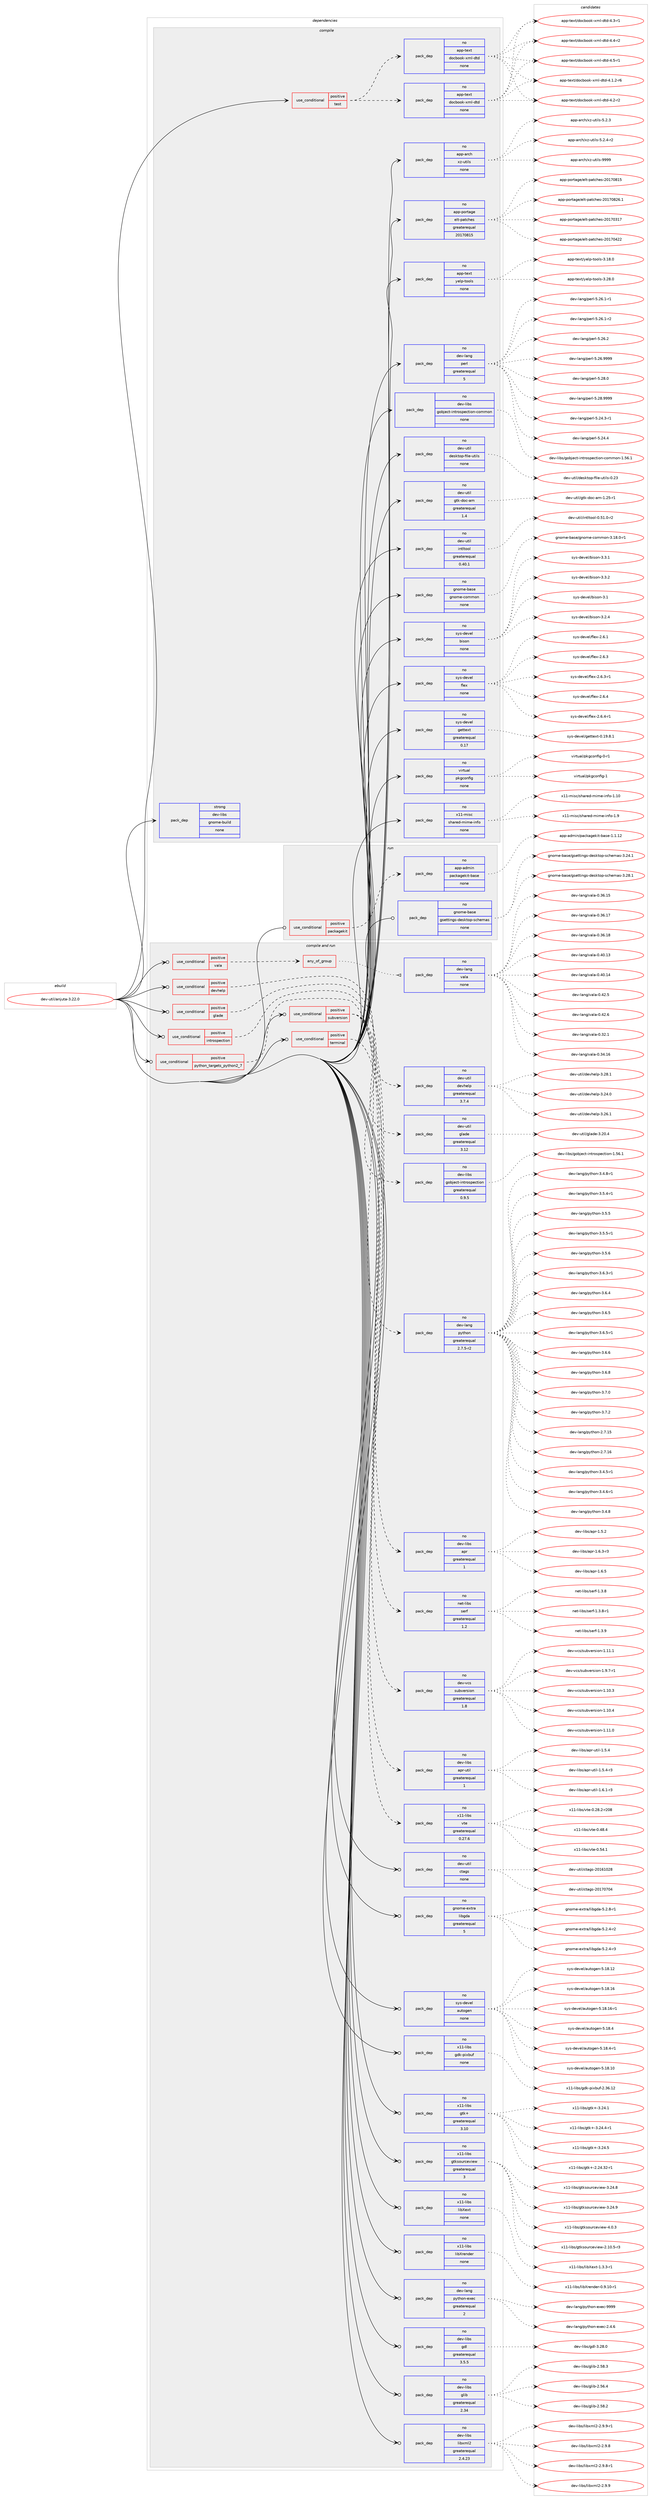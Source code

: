 digraph prolog {

# *************
# Graph options
# *************

newrank=true;
concentrate=true;
compound=true;
graph [rankdir=LR,fontname=Helvetica,fontsize=10,ranksep=1.5];#, ranksep=2.5, nodesep=0.2];
edge  [arrowhead=vee];
node  [fontname=Helvetica,fontsize=10];

# **********
# The ebuild
# **********

subgraph cluster_leftcol {
color=gray;
rank=same;
label=<<i>ebuild</i>>;
id [label="dev-util/anjuta-3.22.0", color=red, width=4, href="../dev-util/anjuta-3.22.0.svg"];
}

# ****************
# The dependencies
# ****************

subgraph cluster_midcol {
color=gray;
label=<<i>dependencies</i>>;
subgraph cluster_compile {
fillcolor="#eeeeee";
style=filled;
label=<<i>compile</i>>;
subgraph cond423073 {
dependency1540643 [label=<<TABLE BORDER="0" CELLBORDER="1" CELLSPACING="0" CELLPADDING="4"><TR><TD ROWSPAN="3" CELLPADDING="10">use_conditional</TD></TR><TR><TD>positive</TD></TR><TR><TD>test</TD></TR></TABLE>>, shape=none, color=red];
subgraph pack1093983 {
dependency1540644 [label=<<TABLE BORDER="0" CELLBORDER="1" CELLSPACING="0" CELLPADDING="4" WIDTH="220"><TR><TD ROWSPAN="6" CELLPADDING="30">pack_dep</TD></TR><TR><TD WIDTH="110">no</TD></TR><TR><TD>app-text</TD></TR><TR><TD>docbook-xml-dtd</TD></TR><TR><TD>none</TD></TR><TR><TD></TD></TR></TABLE>>, shape=none, color=blue];
}
dependency1540643:e -> dependency1540644:w [weight=20,style="dashed",arrowhead="vee"];
subgraph pack1093984 {
dependency1540645 [label=<<TABLE BORDER="0" CELLBORDER="1" CELLSPACING="0" CELLPADDING="4" WIDTH="220"><TR><TD ROWSPAN="6" CELLPADDING="30">pack_dep</TD></TR><TR><TD WIDTH="110">no</TD></TR><TR><TD>app-text</TD></TR><TR><TD>docbook-xml-dtd</TD></TR><TR><TD>none</TD></TR><TR><TD></TD></TR></TABLE>>, shape=none, color=blue];
}
dependency1540643:e -> dependency1540645:w [weight=20,style="dashed",arrowhead="vee"];
}
id:e -> dependency1540643:w [weight=20,style="solid",arrowhead="vee"];
subgraph pack1093985 {
dependency1540646 [label=<<TABLE BORDER="0" CELLBORDER="1" CELLSPACING="0" CELLPADDING="4" WIDTH="220"><TR><TD ROWSPAN="6" CELLPADDING="30">pack_dep</TD></TR><TR><TD WIDTH="110">no</TD></TR><TR><TD>app-arch</TD></TR><TR><TD>xz-utils</TD></TR><TR><TD>none</TD></TR><TR><TD></TD></TR></TABLE>>, shape=none, color=blue];
}
id:e -> dependency1540646:w [weight=20,style="solid",arrowhead="vee"];
subgraph pack1093986 {
dependency1540647 [label=<<TABLE BORDER="0" CELLBORDER="1" CELLSPACING="0" CELLPADDING="4" WIDTH="220"><TR><TD ROWSPAN="6" CELLPADDING="30">pack_dep</TD></TR><TR><TD WIDTH="110">no</TD></TR><TR><TD>app-portage</TD></TR><TR><TD>elt-patches</TD></TR><TR><TD>greaterequal</TD></TR><TR><TD>20170815</TD></TR></TABLE>>, shape=none, color=blue];
}
id:e -> dependency1540647:w [weight=20,style="solid",arrowhead="vee"];
subgraph pack1093987 {
dependency1540648 [label=<<TABLE BORDER="0" CELLBORDER="1" CELLSPACING="0" CELLPADDING="4" WIDTH="220"><TR><TD ROWSPAN="6" CELLPADDING="30">pack_dep</TD></TR><TR><TD WIDTH="110">no</TD></TR><TR><TD>app-text</TD></TR><TR><TD>yelp-tools</TD></TR><TR><TD>none</TD></TR><TR><TD></TD></TR></TABLE>>, shape=none, color=blue];
}
id:e -> dependency1540648:w [weight=20,style="solid",arrowhead="vee"];
subgraph pack1093988 {
dependency1540649 [label=<<TABLE BORDER="0" CELLBORDER="1" CELLSPACING="0" CELLPADDING="4" WIDTH="220"><TR><TD ROWSPAN="6" CELLPADDING="30">pack_dep</TD></TR><TR><TD WIDTH="110">no</TD></TR><TR><TD>dev-lang</TD></TR><TR><TD>perl</TD></TR><TR><TD>greaterequal</TD></TR><TR><TD>5</TD></TR></TABLE>>, shape=none, color=blue];
}
id:e -> dependency1540649:w [weight=20,style="solid",arrowhead="vee"];
subgraph pack1093989 {
dependency1540650 [label=<<TABLE BORDER="0" CELLBORDER="1" CELLSPACING="0" CELLPADDING="4" WIDTH="220"><TR><TD ROWSPAN="6" CELLPADDING="30">pack_dep</TD></TR><TR><TD WIDTH="110">no</TD></TR><TR><TD>dev-libs</TD></TR><TR><TD>gobject-introspection-common</TD></TR><TR><TD>none</TD></TR><TR><TD></TD></TR></TABLE>>, shape=none, color=blue];
}
id:e -> dependency1540650:w [weight=20,style="solid",arrowhead="vee"];
subgraph pack1093990 {
dependency1540651 [label=<<TABLE BORDER="0" CELLBORDER="1" CELLSPACING="0" CELLPADDING="4" WIDTH="220"><TR><TD ROWSPAN="6" CELLPADDING="30">pack_dep</TD></TR><TR><TD WIDTH="110">no</TD></TR><TR><TD>dev-util</TD></TR><TR><TD>desktop-file-utils</TD></TR><TR><TD>none</TD></TR><TR><TD></TD></TR></TABLE>>, shape=none, color=blue];
}
id:e -> dependency1540651:w [weight=20,style="solid",arrowhead="vee"];
subgraph pack1093991 {
dependency1540652 [label=<<TABLE BORDER="0" CELLBORDER="1" CELLSPACING="0" CELLPADDING="4" WIDTH="220"><TR><TD ROWSPAN="6" CELLPADDING="30">pack_dep</TD></TR><TR><TD WIDTH="110">no</TD></TR><TR><TD>dev-util</TD></TR><TR><TD>gtk-doc-am</TD></TR><TR><TD>greaterequal</TD></TR><TR><TD>1.4</TD></TR></TABLE>>, shape=none, color=blue];
}
id:e -> dependency1540652:w [weight=20,style="solid",arrowhead="vee"];
subgraph pack1093992 {
dependency1540653 [label=<<TABLE BORDER="0" CELLBORDER="1" CELLSPACING="0" CELLPADDING="4" WIDTH="220"><TR><TD ROWSPAN="6" CELLPADDING="30">pack_dep</TD></TR><TR><TD WIDTH="110">no</TD></TR><TR><TD>dev-util</TD></TR><TR><TD>intltool</TD></TR><TR><TD>greaterequal</TD></TR><TR><TD>0.40.1</TD></TR></TABLE>>, shape=none, color=blue];
}
id:e -> dependency1540653:w [weight=20,style="solid",arrowhead="vee"];
subgraph pack1093993 {
dependency1540654 [label=<<TABLE BORDER="0" CELLBORDER="1" CELLSPACING="0" CELLPADDING="4" WIDTH="220"><TR><TD ROWSPAN="6" CELLPADDING="30">pack_dep</TD></TR><TR><TD WIDTH="110">no</TD></TR><TR><TD>gnome-base</TD></TR><TR><TD>gnome-common</TD></TR><TR><TD>none</TD></TR><TR><TD></TD></TR></TABLE>>, shape=none, color=blue];
}
id:e -> dependency1540654:w [weight=20,style="solid",arrowhead="vee"];
subgraph pack1093994 {
dependency1540655 [label=<<TABLE BORDER="0" CELLBORDER="1" CELLSPACING="0" CELLPADDING="4" WIDTH="220"><TR><TD ROWSPAN="6" CELLPADDING="30">pack_dep</TD></TR><TR><TD WIDTH="110">no</TD></TR><TR><TD>sys-devel</TD></TR><TR><TD>bison</TD></TR><TR><TD>none</TD></TR><TR><TD></TD></TR></TABLE>>, shape=none, color=blue];
}
id:e -> dependency1540655:w [weight=20,style="solid",arrowhead="vee"];
subgraph pack1093995 {
dependency1540656 [label=<<TABLE BORDER="0" CELLBORDER="1" CELLSPACING="0" CELLPADDING="4" WIDTH="220"><TR><TD ROWSPAN="6" CELLPADDING="30">pack_dep</TD></TR><TR><TD WIDTH="110">no</TD></TR><TR><TD>sys-devel</TD></TR><TR><TD>flex</TD></TR><TR><TD>none</TD></TR><TR><TD></TD></TR></TABLE>>, shape=none, color=blue];
}
id:e -> dependency1540656:w [weight=20,style="solid",arrowhead="vee"];
subgraph pack1093996 {
dependency1540657 [label=<<TABLE BORDER="0" CELLBORDER="1" CELLSPACING="0" CELLPADDING="4" WIDTH="220"><TR><TD ROWSPAN="6" CELLPADDING="30">pack_dep</TD></TR><TR><TD WIDTH="110">no</TD></TR><TR><TD>sys-devel</TD></TR><TR><TD>gettext</TD></TR><TR><TD>greaterequal</TD></TR><TR><TD>0.17</TD></TR></TABLE>>, shape=none, color=blue];
}
id:e -> dependency1540657:w [weight=20,style="solid",arrowhead="vee"];
subgraph pack1093997 {
dependency1540658 [label=<<TABLE BORDER="0" CELLBORDER="1" CELLSPACING="0" CELLPADDING="4" WIDTH="220"><TR><TD ROWSPAN="6" CELLPADDING="30">pack_dep</TD></TR><TR><TD WIDTH="110">no</TD></TR><TR><TD>virtual</TD></TR><TR><TD>pkgconfig</TD></TR><TR><TD>none</TD></TR><TR><TD></TD></TR></TABLE>>, shape=none, color=blue];
}
id:e -> dependency1540658:w [weight=20,style="solid",arrowhead="vee"];
subgraph pack1093998 {
dependency1540659 [label=<<TABLE BORDER="0" CELLBORDER="1" CELLSPACING="0" CELLPADDING="4" WIDTH="220"><TR><TD ROWSPAN="6" CELLPADDING="30">pack_dep</TD></TR><TR><TD WIDTH="110">no</TD></TR><TR><TD>x11-misc</TD></TR><TR><TD>shared-mime-info</TD></TR><TR><TD>none</TD></TR><TR><TD></TD></TR></TABLE>>, shape=none, color=blue];
}
id:e -> dependency1540659:w [weight=20,style="solid",arrowhead="vee"];
subgraph pack1093999 {
dependency1540660 [label=<<TABLE BORDER="0" CELLBORDER="1" CELLSPACING="0" CELLPADDING="4" WIDTH="220"><TR><TD ROWSPAN="6" CELLPADDING="30">pack_dep</TD></TR><TR><TD WIDTH="110">strong</TD></TR><TR><TD>dev-libs</TD></TR><TR><TD>gnome-build</TD></TR><TR><TD>none</TD></TR><TR><TD></TD></TR></TABLE>>, shape=none, color=blue];
}
id:e -> dependency1540660:w [weight=20,style="solid",arrowhead="vee"];
}
subgraph cluster_compileandrun {
fillcolor="#eeeeee";
style=filled;
label=<<i>compile and run</i>>;
subgraph cond423074 {
dependency1540661 [label=<<TABLE BORDER="0" CELLBORDER="1" CELLSPACING="0" CELLPADDING="4"><TR><TD ROWSPAN="3" CELLPADDING="10">use_conditional</TD></TR><TR><TD>positive</TD></TR><TR><TD>devhelp</TD></TR></TABLE>>, shape=none, color=red];
subgraph pack1094000 {
dependency1540662 [label=<<TABLE BORDER="0" CELLBORDER="1" CELLSPACING="0" CELLPADDING="4" WIDTH="220"><TR><TD ROWSPAN="6" CELLPADDING="30">pack_dep</TD></TR><TR><TD WIDTH="110">no</TD></TR><TR><TD>dev-util</TD></TR><TR><TD>devhelp</TD></TR><TR><TD>greaterequal</TD></TR><TR><TD>3.7.4</TD></TR></TABLE>>, shape=none, color=blue];
}
dependency1540661:e -> dependency1540662:w [weight=20,style="dashed",arrowhead="vee"];
}
id:e -> dependency1540661:w [weight=20,style="solid",arrowhead="odotvee"];
subgraph cond423075 {
dependency1540663 [label=<<TABLE BORDER="0" CELLBORDER="1" CELLSPACING="0" CELLPADDING="4"><TR><TD ROWSPAN="3" CELLPADDING="10">use_conditional</TD></TR><TR><TD>positive</TD></TR><TR><TD>glade</TD></TR></TABLE>>, shape=none, color=red];
subgraph pack1094001 {
dependency1540664 [label=<<TABLE BORDER="0" CELLBORDER="1" CELLSPACING="0" CELLPADDING="4" WIDTH="220"><TR><TD ROWSPAN="6" CELLPADDING="30">pack_dep</TD></TR><TR><TD WIDTH="110">no</TD></TR><TR><TD>dev-util</TD></TR><TR><TD>glade</TD></TR><TR><TD>greaterequal</TD></TR><TR><TD>3.12</TD></TR></TABLE>>, shape=none, color=blue];
}
dependency1540663:e -> dependency1540664:w [weight=20,style="dashed",arrowhead="vee"];
}
id:e -> dependency1540663:w [weight=20,style="solid",arrowhead="odotvee"];
subgraph cond423076 {
dependency1540665 [label=<<TABLE BORDER="0" CELLBORDER="1" CELLSPACING="0" CELLPADDING="4"><TR><TD ROWSPAN="3" CELLPADDING="10">use_conditional</TD></TR><TR><TD>positive</TD></TR><TR><TD>introspection</TD></TR></TABLE>>, shape=none, color=red];
subgraph pack1094002 {
dependency1540666 [label=<<TABLE BORDER="0" CELLBORDER="1" CELLSPACING="0" CELLPADDING="4" WIDTH="220"><TR><TD ROWSPAN="6" CELLPADDING="30">pack_dep</TD></TR><TR><TD WIDTH="110">no</TD></TR><TR><TD>dev-libs</TD></TR><TR><TD>gobject-introspection</TD></TR><TR><TD>greaterequal</TD></TR><TR><TD>0.9.5</TD></TR></TABLE>>, shape=none, color=blue];
}
dependency1540665:e -> dependency1540666:w [weight=20,style="dashed",arrowhead="vee"];
}
id:e -> dependency1540665:w [weight=20,style="solid",arrowhead="odotvee"];
subgraph cond423077 {
dependency1540667 [label=<<TABLE BORDER="0" CELLBORDER="1" CELLSPACING="0" CELLPADDING="4"><TR><TD ROWSPAN="3" CELLPADDING="10">use_conditional</TD></TR><TR><TD>positive</TD></TR><TR><TD>python_targets_python2_7</TD></TR></TABLE>>, shape=none, color=red];
subgraph pack1094003 {
dependency1540668 [label=<<TABLE BORDER="0" CELLBORDER="1" CELLSPACING="0" CELLPADDING="4" WIDTH="220"><TR><TD ROWSPAN="6" CELLPADDING="30">pack_dep</TD></TR><TR><TD WIDTH="110">no</TD></TR><TR><TD>dev-lang</TD></TR><TR><TD>python</TD></TR><TR><TD>greaterequal</TD></TR><TR><TD>2.7.5-r2</TD></TR></TABLE>>, shape=none, color=blue];
}
dependency1540667:e -> dependency1540668:w [weight=20,style="dashed",arrowhead="vee"];
}
id:e -> dependency1540667:w [weight=20,style="solid",arrowhead="odotvee"];
subgraph cond423078 {
dependency1540669 [label=<<TABLE BORDER="0" CELLBORDER="1" CELLSPACING="0" CELLPADDING="4"><TR><TD ROWSPAN="3" CELLPADDING="10">use_conditional</TD></TR><TR><TD>positive</TD></TR><TR><TD>subversion</TD></TR></TABLE>>, shape=none, color=red];
subgraph pack1094004 {
dependency1540670 [label=<<TABLE BORDER="0" CELLBORDER="1" CELLSPACING="0" CELLPADDING="4" WIDTH="220"><TR><TD ROWSPAN="6" CELLPADDING="30">pack_dep</TD></TR><TR><TD WIDTH="110">no</TD></TR><TR><TD>dev-vcs</TD></TR><TR><TD>subversion</TD></TR><TR><TD>greaterequal</TD></TR><TR><TD>1.8</TD></TR></TABLE>>, shape=none, color=blue];
}
dependency1540669:e -> dependency1540670:w [weight=20,style="dashed",arrowhead="vee"];
subgraph pack1094005 {
dependency1540671 [label=<<TABLE BORDER="0" CELLBORDER="1" CELLSPACING="0" CELLPADDING="4" WIDTH="220"><TR><TD ROWSPAN="6" CELLPADDING="30">pack_dep</TD></TR><TR><TD WIDTH="110">no</TD></TR><TR><TD>net-libs</TD></TR><TR><TD>serf</TD></TR><TR><TD>greaterequal</TD></TR><TR><TD>1.2</TD></TR></TABLE>>, shape=none, color=blue];
}
dependency1540669:e -> dependency1540671:w [weight=20,style="dashed",arrowhead="vee"];
subgraph pack1094006 {
dependency1540672 [label=<<TABLE BORDER="0" CELLBORDER="1" CELLSPACING="0" CELLPADDING="4" WIDTH="220"><TR><TD ROWSPAN="6" CELLPADDING="30">pack_dep</TD></TR><TR><TD WIDTH="110">no</TD></TR><TR><TD>dev-libs</TD></TR><TR><TD>apr</TD></TR><TR><TD>greaterequal</TD></TR><TR><TD>1</TD></TR></TABLE>>, shape=none, color=blue];
}
dependency1540669:e -> dependency1540672:w [weight=20,style="dashed",arrowhead="vee"];
subgraph pack1094007 {
dependency1540673 [label=<<TABLE BORDER="0" CELLBORDER="1" CELLSPACING="0" CELLPADDING="4" WIDTH="220"><TR><TD ROWSPAN="6" CELLPADDING="30">pack_dep</TD></TR><TR><TD WIDTH="110">no</TD></TR><TR><TD>dev-libs</TD></TR><TR><TD>apr-util</TD></TR><TR><TD>greaterequal</TD></TR><TR><TD>1</TD></TR></TABLE>>, shape=none, color=blue];
}
dependency1540669:e -> dependency1540673:w [weight=20,style="dashed",arrowhead="vee"];
}
id:e -> dependency1540669:w [weight=20,style="solid",arrowhead="odotvee"];
subgraph cond423079 {
dependency1540674 [label=<<TABLE BORDER="0" CELLBORDER="1" CELLSPACING="0" CELLPADDING="4"><TR><TD ROWSPAN="3" CELLPADDING="10">use_conditional</TD></TR><TR><TD>positive</TD></TR><TR><TD>terminal</TD></TR></TABLE>>, shape=none, color=red];
subgraph pack1094008 {
dependency1540675 [label=<<TABLE BORDER="0" CELLBORDER="1" CELLSPACING="0" CELLPADDING="4" WIDTH="220"><TR><TD ROWSPAN="6" CELLPADDING="30">pack_dep</TD></TR><TR><TD WIDTH="110">no</TD></TR><TR><TD>x11-libs</TD></TR><TR><TD>vte</TD></TR><TR><TD>greaterequal</TD></TR><TR><TD>0.27.6</TD></TR></TABLE>>, shape=none, color=blue];
}
dependency1540674:e -> dependency1540675:w [weight=20,style="dashed",arrowhead="vee"];
}
id:e -> dependency1540674:w [weight=20,style="solid",arrowhead="odotvee"];
subgraph cond423080 {
dependency1540676 [label=<<TABLE BORDER="0" CELLBORDER="1" CELLSPACING="0" CELLPADDING="4"><TR><TD ROWSPAN="3" CELLPADDING="10">use_conditional</TD></TR><TR><TD>positive</TD></TR><TR><TD>vala</TD></TR></TABLE>>, shape=none, color=red];
subgraph any22998 {
dependency1540677 [label=<<TABLE BORDER="0" CELLBORDER="1" CELLSPACING="0" CELLPADDING="4"><TR><TD CELLPADDING="10">any_of_group</TD></TR></TABLE>>, shape=none, color=red];subgraph pack1094009 {
dependency1540678 [label=<<TABLE BORDER="0" CELLBORDER="1" CELLSPACING="0" CELLPADDING="4" WIDTH="220"><TR><TD ROWSPAN="6" CELLPADDING="30">pack_dep</TD></TR><TR><TD WIDTH="110">no</TD></TR><TR><TD>dev-lang</TD></TR><TR><TD>vala</TD></TR><TR><TD>none</TD></TR><TR><TD></TD></TR></TABLE>>, shape=none, color=blue];
}
dependency1540677:e -> dependency1540678:w [weight=20,style="dotted",arrowhead="oinv"];
}
dependency1540676:e -> dependency1540677:w [weight=20,style="dashed",arrowhead="vee"];
}
id:e -> dependency1540676:w [weight=20,style="solid",arrowhead="odotvee"];
subgraph pack1094010 {
dependency1540679 [label=<<TABLE BORDER="0" CELLBORDER="1" CELLSPACING="0" CELLPADDING="4" WIDTH="220"><TR><TD ROWSPAN="6" CELLPADDING="30">pack_dep</TD></TR><TR><TD WIDTH="110">no</TD></TR><TR><TD>dev-lang</TD></TR><TR><TD>python-exec</TD></TR><TR><TD>greaterequal</TD></TR><TR><TD>2</TD></TR></TABLE>>, shape=none, color=blue];
}
id:e -> dependency1540679:w [weight=20,style="solid",arrowhead="odotvee"];
subgraph pack1094011 {
dependency1540680 [label=<<TABLE BORDER="0" CELLBORDER="1" CELLSPACING="0" CELLPADDING="4" WIDTH="220"><TR><TD ROWSPAN="6" CELLPADDING="30">pack_dep</TD></TR><TR><TD WIDTH="110">no</TD></TR><TR><TD>dev-libs</TD></TR><TR><TD>gdl</TD></TR><TR><TD>greaterequal</TD></TR><TR><TD>3.5.5</TD></TR></TABLE>>, shape=none, color=blue];
}
id:e -> dependency1540680:w [weight=20,style="solid",arrowhead="odotvee"];
subgraph pack1094012 {
dependency1540681 [label=<<TABLE BORDER="0" CELLBORDER="1" CELLSPACING="0" CELLPADDING="4" WIDTH="220"><TR><TD ROWSPAN="6" CELLPADDING="30">pack_dep</TD></TR><TR><TD WIDTH="110">no</TD></TR><TR><TD>dev-libs</TD></TR><TR><TD>glib</TD></TR><TR><TD>greaterequal</TD></TR><TR><TD>2.34</TD></TR></TABLE>>, shape=none, color=blue];
}
id:e -> dependency1540681:w [weight=20,style="solid",arrowhead="odotvee"];
subgraph pack1094013 {
dependency1540682 [label=<<TABLE BORDER="0" CELLBORDER="1" CELLSPACING="0" CELLPADDING="4" WIDTH="220"><TR><TD ROWSPAN="6" CELLPADDING="30">pack_dep</TD></TR><TR><TD WIDTH="110">no</TD></TR><TR><TD>dev-libs</TD></TR><TR><TD>libxml2</TD></TR><TR><TD>greaterequal</TD></TR><TR><TD>2.4.23</TD></TR></TABLE>>, shape=none, color=blue];
}
id:e -> dependency1540682:w [weight=20,style="solid",arrowhead="odotvee"];
subgraph pack1094014 {
dependency1540683 [label=<<TABLE BORDER="0" CELLBORDER="1" CELLSPACING="0" CELLPADDING="4" WIDTH="220"><TR><TD ROWSPAN="6" CELLPADDING="30">pack_dep</TD></TR><TR><TD WIDTH="110">no</TD></TR><TR><TD>dev-util</TD></TR><TR><TD>ctags</TD></TR><TR><TD>none</TD></TR><TR><TD></TD></TR></TABLE>>, shape=none, color=blue];
}
id:e -> dependency1540683:w [weight=20,style="solid",arrowhead="odotvee"];
subgraph pack1094015 {
dependency1540684 [label=<<TABLE BORDER="0" CELLBORDER="1" CELLSPACING="0" CELLPADDING="4" WIDTH="220"><TR><TD ROWSPAN="6" CELLPADDING="30">pack_dep</TD></TR><TR><TD WIDTH="110">no</TD></TR><TR><TD>gnome-extra</TD></TR><TR><TD>libgda</TD></TR><TR><TD>greaterequal</TD></TR><TR><TD>5</TD></TR></TABLE>>, shape=none, color=blue];
}
id:e -> dependency1540684:w [weight=20,style="solid",arrowhead="odotvee"];
subgraph pack1094016 {
dependency1540685 [label=<<TABLE BORDER="0" CELLBORDER="1" CELLSPACING="0" CELLPADDING="4" WIDTH="220"><TR><TD ROWSPAN="6" CELLPADDING="30">pack_dep</TD></TR><TR><TD WIDTH="110">no</TD></TR><TR><TD>sys-devel</TD></TR><TR><TD>autogen</TD></TR><TR><TD>none</TD></TR><TR><TD></TD></TR></TABLE>>, shape=none, color=blue];
}
id:e -> dependency1540685:w [weight=20,style="solid",arrowhead="odotvee"];
subgraph pack1094017 {
dependency1540686 [label=<<TABLE BORDER="0" CELLBORDER="1" CELLSPACING="0" CELLPADDING="4" WIDTH="220"><TR><TD ROWSPAN="6" CELLPADDING="30">pack_dep</TD></TR><TR><TD WIDTH="110">no</TD></TR><TR><TD>x11-libs</TD></TR><TR><TD>gdk-pixbuf</TD></TR><TR><TD>none</TD></TR><TR><TD></TD></TR></TABLE>>, shape=none, color=blue];
}
id:e -> dependency1540686:w [weight=20,style="solid",arrowhead="odotvee"];
subgraph pack1094018 {
dependency1540687 [label=<<TABLE BORDER="0" CELLBORDER="1" CELLSPACING="0" CELLPADDING="4" WIDTH="220"><TR><TD ROWSPAN="6" CELLPADDING="30">pack_dep</TD></TR><TR><TD WIDTH="110">no</TD></TR><TR><TD>x11-libs</TD></TR><TR><TD>gtk+</TD></TR><TR><TD>greaterequal</TD></TR><TR><TD>3.10</TD></TR></TABLE>>, shape=none, color=blue];
}
id:e -> dependency1540687:w [weight=20,style="solid",arrowhead="odotvee"];
subgraph pack1094019 {
dependency1540688 [label=<<TABLE BORDER="0" CELLBORDER="1" CELLSPACING="0" CELLPADDING="4" WIDTH="220"><TR><TD ROWSPAN="6" CELLPADDING="30">pack_dep</TD></TR><TR><TD WIDTH="110">no</TD></TR><TR><TD>x11-libs</TD></TR><TR><TD>gtksourceview</TD></TR><TR><TD>greaterequal</TD></TR><TR><TD>3</TD></TR></TABLE>>, shape=none, color=blue];
}
id:e -> dependency1540688:w [weight=20,style="solid",arrowhead="odotvee"];
subgraph pack1094020 {
dependency1540689 [label=<<TABLE BORDER="0" CELLBORDER="1" CELLSPACING="0" CELLPADDING="4" WIDTH="220"><TR><TD ROWSPAN="6" CELLPADDING="30">pack_dep</TD></TR><TR><TD WIDTH="110">no</TD></TR><TR><TD>x11-libs</TD></TR><TR><TD>libXext</TD></TR><TR><TD>none</TD></TR><TR><TD></TD></TR></TABLE>>, shape=none, color=blue];
}
id:e -> dependency1540689:w [weight=20,style="solid",arrowhead="odotvee"];
subgraph pack1094021 {
dependency1540690 [label=<<TABLE BORDER="0" CELLBORDER="1" CELLSPACING="0" CELLPADDING="4" WIDTH="220"><TR><TD ROWSPAN="6" CELLPADDING="30">pack_dep</TD></TR><TR><TD WIDTH="110">no</TD></TR><TR><TD>x11-libs</TD></TR><TR><TD>libXrender</TD></TR><TR><TD>none</TD></TR><TR><TD></TD></TR></TABLE>>, shape=none, color=blue];
}
id:e -> dependency1540690:w [weight=20,style="solid",arrowhead="odotvee"];
}
subgraph cluster_run {
fillcolor="#eeeeee";
style=filled;
label=<<i>run</i>>;
subgraph cond423081 {
dependency1540691 [label=<<TABLE BORDER="0" CELLBORDER="1" CELLSPACING="0" CELLPADDING="4"><TR><TD ROWSPAN="3" CELLPADDING="10">use_conditional</TD></TR><TR><TD>positive</TD></TR><TR><TD>packagekit</TD></TR></TABLE>>, shape=none, color=red];
subgraph pack1094022 {
dependency1540692 [label=<<TABLE BORDER="0" CELLBORDER="1" CELLSPACING="0" CELLPADDING="4" WIDTH="220"><TR><TD ROWSPAN="6" CELLPADDING="30">pack_dep</TD></TR><TR><TD WIDTH="110">no</TD></TR><TR><TD>app-admin</TD></TR><TR><TD>packagekit-base</TD></TR><TR><TD>none</TD></TR><TR><TD></TD></TR></TABLE>>, shape=none, color=blue];
}
dependency1540691:e -> dependency1540692:w [weight=20,style="dashed",arrowhead="vee"];
}
id:e -> dependency1540691:w [weight=20,style="solid",arrowhead="odot"];
subgraph pack1094023 {
dependency1540693 [label=<<TABLE BORDER="0" CELLBORDER="1" CELLSPACING="0" CELLPADDING="4" WIDTH="220"><TR><TD ROWSPAN="6" CELLPADDING="30">pack_dep</TD></TR><TR><TD WIDTH="110">no</TD></TR><TR><TD>gnome-base</TD></TR><TR><TD>gsettings-desktop-schemas</TD></TR><TR><TD>none</TD></TR><TR><TD></TD></TR></TABLE>>, shape=none, color=blue];
}
id:e -> dependency1540693:w [weight=20,style="solid",arrowhead="odot"];
}
}

# **************
# The candidates
# **************

subgraph cluster_choices {
rank=same;
color=gray;
label=<<i>candidates</i>>;

subgraph choice1093983 {
color=black;
nodesep=1;
choice971121124511610112011647100111999811111110745120109108451001161004552464946504511454 [label="app-text/docbook-xml-dtd-4.1.2-r6", color=red, width=4,href="../app-text/docbook-xml-dtd-4.1.2-r6.svg"];
choice97112112451161011201164710011199981111111074512010910845100116100455246504511450 [label="app-text/docbook-xml-dtd-4.2-r2", color=red, width=4,href="../app-text/docbook-xml-dtd-4.2-r2.svg"];
choice97112112451161011201164710011199981111111074512010910845100116100455246514511449 [label="app-text/docbook-xml-dtd-4.3-r1", color=red, width=4,href="../app-text/docbook-xml-dtd-4.3-r1.svg"];
choice97112112451161011201164710011199981111111074512010910845100116100455246524511450 [label="app-text/docbook-xml-dtd-4.4-r2", color=red, width=4,href="../app-text/docbook-xml-dtd-4.4-r2.svg"];
choice97112112451161011201164710011199981111111074512010910845100116100455246534511449 [label="app-text/docbook-xml-dtd-4.5-r1", color=red, width=4,href="../app-text/docbook-xml-dtd-4.5-r1.svg"];
dependency1540644:e -> choice971121124511610112011647100111999811111110745120109108451001161004552464946504511454:w [style=dotted,weight="100"];
dependency1540644:e -> choice97112112451161011201164710011199981111111074512010910845100116100455246504511450:w [style=dotted,weight="100"];
dependency1540644:e -> choice97112112451161011201164710011199981111111074512010910845100116100455246514511449:w [style=dotted,weight="100"];
dependency1540644:e -> choice97112112451161011201164710011199981111111074512010910845100116100455246524511450:w [style=dotted,weight="100"];
dependency1540644:e -> choice97112112451161011201164710011199981111111074512010910845100116100455246534511449:w [style=dotted,weight="100"];
}
subgraph choice1093984 {
color=black;
nodesep=1;
choice971121124511610112011647100111999811111110745120109108451001161004552464946504511454 [label="app-text/docbook-xml-dtd-4.1.2-r6", color=red, width=4,href="../app-text/docbook-xml-dtd-4.1.2-r6.svg"];
choice97112112451161011201164710011199981111111074512010910845100116100455246504511450 [label="app-text/docbook-xml-dtd-4.2-r2", color=red, width=4,href="../app-text/docbook-xml-dtd-4.2-r2.svg"];
choice97112112451161011201164710011199981111111074512010910845100116100455246514511449 [label="app-text/docbook-xml-dtd-4.3-r1", color=red, width=4,href="../app-text/docbook-xml-dtd-4.3-r1.svg"];
choice97112112451161011201164710011199981111111074512010910845100116100455246524511450 [label="app-text/docbook-xml-dtd-4.4-r2", color=red, width=4,href="../app-text/docbook-xml-dtd-4.4-r2.svg"];
choice97112112451161011201164710011199981111111074512010910845100116100455246534511449 [label="app-text/docbook-xml-dtd-4.5-r1", color=red, width=4,href="../app-text/docbook-xml-dtd-4.5-r1.svg"];
dependency1540645:e -> choice971121124511610112011647100111999811111110745120109108451001161004552464946504511454:w [style=dotted,weight="100"];
dependency1540645:e -> choice97112112451161011201164710011199981111111074512010910845100116100455246504511450:w [style=dotted,weight="100"];
dependency1540645:e -> choice97112112451161011201164710011199981111111074512010910845100116100455246514511449:w [style=dotted,weight="100"];
dependency1540645:e -> choice97112112451161011201164710011199981111111074512010910845100116100455246524511450:w [style=dotted,weight="100"];
dependency1540645:e -> choice97112112451161011201164710011199981111111074512010910845100116100455246534511449:w [style=dotted,weight="100"];
}
subgraph choice1093985 {
color=black;
nodesep=1;
choice971121124597114991044712012245117116105108115455346504651 [label="app-arch/xz-utils-5.2.3", color=red, width=4,href="../app-arch/xz-utils-5.2.3.svg"];
choice9711211245971149910447120122451171161051081154553465046524511450 [label="app-arch/xz-utils-5.2.4-r2", color=red, width=4,href="../app-arch/xz-utils-5.2.4-r2.svg"];
choice9711211245971149910447120122451171161051081154557575757 [label="app-arch/xz-utils-9999", color=red, width=4,href="../app-arch/xz-utils-9999.svg"];
dependency1540646:e -> choice971121124597114991044712012245117116105108115455346504651:w [style=dotted,weight="100"];
dependency1540646:e -> choice9711211245971149910447120122451171161051081154553465046524511450:w [style=dotted,weight="100"];
dependency1540646:e -> choice9711211245971149910447120122451171161051081154557575757:w [style=dotted,weight="100"];
}
subgraph choice1093986 {
color=black;
nodesep=1;
choice97112112451121111141169710310147101108116451129711699104101115455048495548514955 [label="app-portage/elt-patches-20170317", color=red, width=4,href="../app-portage/elt-patches-20170317.svg"];
choice97112112451121111141169710310147101108116451129711699104101115455048495548525050 [label="app-portage/elt-patches-20170422", color=red, width=4,href="../app-portage/elt-patches-20170422.svg"];
choice97112112451121111141169710310147101108116451129711699104101115455048495548564953 [label="app-portage/elt-patches-20170815", color=red, width=4,href="../app-portage/elt-patches-20170815.svg"];
choice971121124511211111411697103101471011081164511297116991041011154550484955485650544649 [label="app-portage/elt-patches-20170826.1", color=red, width=4,href="../app-portage/elt-patches-20170826.1.svg"];
dependency1540647:e -> choice97112112451121111141169710310147101108116451129711699104101115455048495548514955:w [style=dotted,weight="100"];
dependency1540647:e -> choice97112112451121111141169710310147101108116451129711699104101115455048495548525050:w [style=dotted,weight="100"];
dependency1540647:e -> choice97112112451121111141169710310147101108116451129711699104101115455048495548564953:w [style=dotted,weight="100"];
dependency1540647:e -> choice971121124511211111411697103101471011081164511297116991041011154550484955485650544649:w [style=dotted,weight="100"];
}
subgraph choice1093987 {
color=black;
nodesep=1;
choice9711211245116101120116471211011081124511611111110811545514649564648 [label="app-text/yelp-tools-3.18.0", color=red, width=4,href="../app-text/yelp-tools-3.18.0.svg"];
choice9711211245116101120116471211011081124511611111110811545514650564648 [label="app-text/yelp-tools-3.28.0", color=red, width=4,href="../app-text/yelp-tools-3.28.0.svg"];
dependency1540648:e -> choice9711211245116101120116471211011081124511611111110811545514649564648:w [style=dotted,weight="100"];
dependency1540648:e -> choice9711211245116101120116471211011081124511611111110811545514650564648:w [style=dotted,weight="100"];
}
subgraph choice1093988 {
color=black;
nodesep=1;
choice100101118451089711010347112101114108455346505246514511449 [label="dev-lang/perl-5.24.3-r1", color=red, width=4,href="../dev-lang/perl-5.24.3-r1.svg"];
choice10010111845108971101034711210111410845534650524652 [label="dev-lang/perl-5.24.4", color=red, width=4,href="../dev-lang/perl-5.24.4.svg"];
choice100101118451089711010347112101114108455346505446494511449 [label="dev-lang/perl-5.26.1-r1", color=red, width=4,href="../dev-lang/perl-5.26.1-r1.svg"];
choice100101118451089711010347112101114108455346505446494511450 [label="dev-lang/perl-5.26.1-r2", color=red, width=4,href="../dev-lang/perl-5.26.1-r2.svg"];
choice10010111845108971101034711210111410845534650544650 [label="dev-lang/perl-5.26.2", color=red, width=4,href="../dev-lang/perl-5.26.2.svg"];
choice10010111845108971101034711210111410845534650544657575757 [label="dev-lang/perl-5.26.9999", color=red, width=4,href="../dev-lang/perl-5.26.9999.svg"];
choice10010111845108971101034711210111410845534650564648 [label="dev-lang/perl-5.28.0", color=red, width=4,href="../dev-lang/perl-5.28.0.svg"];
choice10010111845108971101034711210111410845534650564657575757 [label="dev-lang/perl-5.28.9999", color=red, width=4,href="../dev-lang/perl-5.28.9999.svg"];
dependency1540649:e -> choice100101118451089711010347112101114108455346505246514511449:w [style=dotted,weight="100"];
dependency1540649:e -> choice10010111845108971101034711210111410845534650524652:w [style=dotted,weight="100"];
dependency1540649:e -> choice100101118451089711010347112101114108455346505446494511449:w [style=dotted,weight="100"];
dependency1540649:e -> choice100101118451089711010347112101114108455346505446494511450:w [style=dotted,weight="100"];
dependency1540649:e -> choice10010111845108971101034711210111410845534650544650:w [style=dotted,weight="100"];
dependency1540649:e -> choice10010111845108971101034711210111410845534650544657575757:w [style=dotted,weight="100"];
dependency1540649:e -> choice10010111845108971101034711210111410845534650564648:w [style=dotted,weight="100"];
dependency1540649:e -> choice10010111845108971101034711210111410845534650564657575757:w [style=dotted,weight="100"];
}
subgraph choice1093989 {
color=black;
nodesep=1;
choice10010111845108105981154710311198106101991164510511011611411111511210199116105111110459911110910911111045494653544649 [label="dev-libs/gobject-introspection-common-1.56.1", color=red, width=4,href="../dev-libs/gobject-introspection-common-1.56.1.svg"];
dependency1540650:e -> choice10010111845108105981154710311198106101991164510511011611411111511210199116105111110459911110910911111045494653544649:w [style=dotted,weight="100"];
}
subgraph choice1093990 {
color=black;
nodesep=1;
choice100101118451171161051084710010111510711611111245102105108101451171161051081154548465051 [label="dev-util/desktop-file-utils-0.23", color=red, width=4,href="../dev-util/desktop-file-utils-0.23.svg"];
dependency1540651:e -> choice100101118451171161051084710010111510711611111245102105108101451171161051081154548465051:w [style=dotted,weight="100"];
}
subgraph choice1093991 {
color=black;
nodesep=1;
choice10010111845117116105108471031161074510011199459710945494650534511449 [label="dev-util/gtk-doc-am-1.25-r1", color=red, width=4,href="../dev-util/gtk-doc-am-1.25-r1.svg"];
dependency1540652:e -> choice10010111845117116105108471031161074510011199459710945494650534511449:w [style=dotted,weight="100"];
}
subgraph choice1093992 {
color=black;
nodesep=1;
choice1001011184511711610510847105110116108116111111108454846534946484511450 [label="dev-util/intltool-0.51.0-r2", color=red, width=4,href="../dev-util/intltool-0.51.0-r2.svg"];
dependency1540653:e -> choice1001011184511711610510847105110116108116111111108454846534946484511450:w [style=dotted,weight="100"];
}
subgraph choice1093993 {
color=black;
nodesep=1;
choice103110111109101459897115101471031101111091014599111109109111110455146495646484511449 [label="gnome-base/gnome-common-3.18.0-r1", color=red, width=4,href="../gnome-base/gnome-common-3.18.0-r1.svg"];
dependency1540654:e -> choice103110111109101459897115101471031101111091014599111109109111110455146495646484511449:w [style=dotted,weight="100"];
}
subgraph choice1093994 {
color=black;
nodesep=1;
choice11512111545100101118101108479810511511111045514649 [label="sys-devel/bison-3.1", color=red, width=4,href="../sys-devel/bison-3.1.svg"];
choice115121115451001011181011084798105115111110455146504652 [label="sys-devel/bison-3.2.4", color=red, width=4,href="../sys-devel/bison-3.2.4.svg"];
choice115121115451001011181011084798105115111110455146514649 [label="sys-devel/bison-3.3.1", color=red, width=4,href="../sys-devel/bison-3.3.1.svg"];
choice115121115451001011181011084798105115111110455146514650 [label="sys-devel/bison-3.3.2", color=red, width=4,href="../sys-devel/bison-3.3.2.svg"];
dependency1540655:e -> choice11512111545100101118101108479810511511111045514649:w [style=dotted,weight="100"];
dependency1540655:e -> choice115121115451001011181011084798105115111110455146504652:w [style=dotted,weight="100"];
dependency1540655:e -> choice115121115451001011181011084798105115111110455146514649:w [style=dotted,weight="100"];
dependency1540655:e -> choice115121115451001011181011084798105115111110455146514650:w [style=dotted,weight="100"];
}
subgraph choice1093995 {
color=black;
nodesep=1;
choice1151211154510010111810110847102108101120455046544649 [label="sys-devel/flex-2.6.1", color=red, width=4,href="../sys-devel/flex-2.6.1.svg"];
choice1151211154510010111810110847102108101120455046544651 [label="sys-devel/flex-2.6.3", color=red, width=4,href="../sys-devel/flex-2.6.3.svg"];
choice11512111545100101118101108471021081011204550465446514511449 [label="sys-devel/flex-2.6.3-r1", color=red, width=4,href="../sys-devel/flex-2.6.3-r1.svg"];
choice1151211154510010111810110847102108101120455046544652 [label="sys-devel/flex-2.6.4", color=red, width=4,href="../sys-devel/flex-2.6.4.svg"];
choice11512111545100101118101108471021081011204550465446524511449 [label="sys-devel/flex-2.6.4-r1", color=red, width=4,href="../sys-devel/flex-2.6.4-r1.svg"];
dependency1540656:e -> choice1151211154510010111810110847102108101120455046544649:w [style=dotted,weight="100"];
dependency1540656:e -> choice1151211154510010111810110847102108101120455046544651:w [style=dotted,weight="100"];
dependency1540656:e -> choice11512111545100101118101108471021081011204550465446514511449:w [style=dotted,weight="100"];
dependency1540656:e -> choice1151211154510010111810110847102108101120455046544652:w [style=dotted,weight="100"];
dependency1540656:e -> choice11512111545100101118101108471021081011204550465446524511449:w [style=dotted,weight="100"];
}
subgraph choice1093996 {
color=black;
nodesep=1;
choice1151211154510010111810110847103101116116101120116454846495746564649 [label="sys-devel/gettext-0.19.8.1", color=red, width=4,href="../sys-devel/gettext-0.19.8.1.svg"];
dependency1540657:e -> choice1151211154510010111810110847103101116116101120116454846495746564649:w [style=dotted,weight="100"];
}
subgraph choice1093997 {
color=black;
nodesep=1;
choice11810511411611797108471121071039911111010210510345484511449 [label="virtual/pkgconfig-0-r1", color=red, width=4,href="../virtual/pkgconfig-0-r1.svg"];
choice1181051141161179710847112107103991111101021051034549 [label="virtual/pkgconfig-1", color=red, width=4,href="../virtual/pkgconfig-1.svg"];
dependency1540658:e -> choice11810511411611797108471121071039911111010210510345484511449:w [style=dotted,weight="100"];
dependency1540658:e -> choice1181051141161179710847112107103991111101021051034549:w [style=dotted,weight="100"];
}
subgraph choice1093998 {
color=black;
nodesep=1;
choice12049494510910511599471151049711410110045109105109101451051101021114549464948 [label="x11-misc/shared-mime-info-1.10", color=red, width=4,href="../x11-misc/shared-mime-info-1.10.svg"];
choice120494945109105115994711510497114101100451091051091014510511010211145494657 [label="x11-misc/shared-mime-info-1.9", color=red, width=4,href="../x11-misc/shared-mime-info-1.9.svg"];
dependency1540659:e -> choice12049494510910511599471151049711410110045109105109101451051101021114549464948:w [style=dotted,weight="100"];
dependency1540659:e -> choice120494945109105115994711510497114101100451091051091014510511010211145494657:w [style=dotted,weight="100"];
}
subgraph choice1093999 {
color=black;
nodesep=1;
}
subgraph choice1094000 {
color=black;
nodesep=1;
choice100101118451171161051084710010111810410110811245514650524648 [label="dev-util/devhelp-3.24.0", color=red, width=4,href="../dev-util/devhelp-3.24.0.svg"];
choice100101118451171161051084710010111810410110811245514650544649 [label="dev-util/devhelp-3.26.1", color=red, width=4,href="../dev-util/devhelp-3.26.1.svg"];
choice100101118451171161051084710010111810410110811245514650564649 [label="dev-util/devhelp-3.28.1", color=red, width=4,href="../dev-util/devhelp-3.28.1.svg"];
dependency1540662:e -> choice100101118451171161051084710010111810410110811245514650524648:w [style=dotted,weight="100"];
dependency1540662:e -> choice100101118451171161051084710010111810410110811245514650544649:w [style=dotted,weight="100"];
dependency1540662:e -> choice100101118451171161051084710010111810410110811245514650564649:w [style=dotted,weight="100"];
}
subgraph choice1094001 {
color=black;
nodesep=1;
choice10010111845117116105108471031089710010145514650484652 [label="dev-util/glade-3.20.4", color=red, width=4,href="../dev-util/glade-3.20.4.svg"];
dependency1540664:e -> choice10010111845117116105108471031089710010145514650484652:w [style=dotted,weight="100"];
}
subgraph choice1094002 {
color=black;
nodesep=1;
choice1001011184510810598115471031119810610199116451051101161141111151121019911610511111045494653544649 [label="dev-libs/gobject-introspection-1.56.1", color=red, width=4,href="../dev-libs/gobject-introspection-1.56.1.svg"];
dependency1540666:e -> choice1001011184510810598115471031119810610199116451051101161141111151121019911610511111045494653544649:w [style=dotted,weight="100"];
}
subgraph choice1094003 {
color=black;
nodesep=1;
choice10010111845108971101034711212111610411111045504655464953 [label="dev-lang/python-2.7.15", color=red, width=4,href="../dev-lang/python-2.7.15.svg"];
choice10010111845108971101034711212111610411111045504655464954 [label="dev-lang/python-2.7.16", color=red, width=4,href="../dev-lang/python-2.7.16.svg"];
choice1001011184510897110103471121211161041111104551465246534511449 [label="dev-lang/python-3.4.5-r1", color=red, width=4,href="../dev-lang/python-3.4.5-r1.svg"];
choice1001011184510897110103471121211161041111104551465246544511449 [label="dev-lang/python-3.4.6-r1", color=red, width=4,href="../dev-lang/python-3.4.6-r1.svg"];
choice100101118451089711010347112121116104111110455146524656 [label="dev-lang/python-3.4.8", color=red, width=4,href="../dev-lang/python-3.4.8.svg"];
choice1001011184510897110103471121211161041111104551465246564511449 [label="dev-lang/python-3.4.8-r1", color=red, width=4,href="../dev-lang/python-3.4.8-r1.svg"];
choice1001011184510897110103471121211161041111104551465346524511449 [label="dev-lang/python-3.5.4-r1", color=red, width=4,href="../dev-lang/python-3.5.4-r1.svg"];
choice100101118451089711010347112121116104111110455146534653 [label="dev-lang/python-3.5.5", color=red, width=4,href="../dev-lang/python-3.5.5.svg"];
choice1001011184510897110103471121211161041111104551465346534511449 [label="dev-lang/python-3.5.5-r1", color=red, width=4,href="../dev-lang/python-3.5.5-r1.svg"];
choice100101118451089711010347112121116104111110455146534654 [label="dev-lang/python-3.5.6", color=red, width=4,href="../dev-lang/python-3.5.6.svg"];
choice1001011184510897110103471121211161041111104551465446514511449 [label="dev-lang/python-3.6.3-r1", color=red, width=4,href="../dev-lang/python-3.6.3-r1.svg"];
choice100101118451089711010347112121116104111110455146544652 [label="dev-lang/python-3.6.4", color=red, width=4,href="../dev-lang/python-3.6.4.svg"];
choice100101118451089711010347112121116104111110455146544653 [label="dev-lang/python-3.6.5", color=red, width=4,href="../dev-lang/python-3.6.5.svg"];
choice1001011184510897110103471121211161041111104551465446534511449 [label="dev-lang/python-3.6.5-r1", color=red, width=4,href="../dev-lang/python-3.6.5-r1.svg"];
choice100101118451089711010347112121116104111110455146544654 [label="dev-lang/python-3.6.6", color=red, width=4,href="../dev-lang/python-3.6.6.svg"];
choice100101118451089711010347112121116104111110455146544656 [label="dev-lang/python-3.6.8", color=red, width=4,href="../dev-lang/python-3.6.8.svg"];
choice100101118451089711010347112121116104111110455146554648 [label="dev-lang/python-3.7.0", color=red, width=4,href="../dev-lang/python-3.7.0.svg"];
choice100101118451089711010347112121116104111110455146554650 [label="dev-lang/python-3.7.2", color=red, width=4,href="../dev-lang/python-3.7.2.svg"];
dependency1540668:e -> choice10010111845108971101034711212111610411111045504655464953:w [style=dotted,weight="100"];
dependency1540668:e -> choice10010111845108971101034711212111610411111045504655464954:w [style=dotted,weight="100"];
dependency1540668:e -> choice1001011184510897110103471121211161041111104551465246534511449:w [style=dotted,weight="100"];
dependency1540668:e -> choice1001011184510897110103471121211161041111104551465246544511449:w [style=dotted,weight="100"];
dependency1540668:e -> choice100101118451089711010347112121116104111110455146524656:w [style=dotted,weight="100"];
dependency1540668:e -> choice1001011184510897110103471121211161041111104551465246564511449:w [style=dotted,weight="100"];
dependency1540668:e -> choice1001011184510897110103471121211161041111104551465346524511449:w [style=dotted,weight="100"];
dependency1540668:e -> choice100101118451089711010347112121116104111110455146534653:w [style=dotted,weight="100"];
dependency1540668:e -> choice1001011184510897110103471121211161041111104551465346534511449:w [style=dotted,weight="100"];
dependency1540668:e -> choice100101118451089711010347112121116104111110455146534654:w [style=dotted,weight="100"];
dependency1540668:e -> choice1001011184510897110103471121211161041111104551465446514511449:w [style=dotted,weight="100"];
dependency1540668:e -> choice100101118451089711010347112121116104111110455146544652:w [style=dotted,weight="100"];
dependency1540668:e -> choice100101118451089711010347112121116104111110455146544653:w [style=dotted,weight="100"];
dependency1540668:e -> choice1001011184510897110103471121211161041111104551465446534511449:w [style=dotted,weight="100"];
dependency1540668:e -> choice100101118451089711010347112121116104111110455146544654:w [style=dotted,weight="100"];
dependency1540668:e -> choice100101118451089711010347112121116104111110455146544656:w [style=dotted,weight="100"];
dependency1540668:e -> choice100101118451089711010347112121116104111110455146554648:w [style=dotted,weight="100"];
dependency1540668:e -> choice100101118451089711010347112121116104111110455146554650:w [style=dotted,weight="100"];
}
subgraph choice1094004 {
color=black;
nodesep=1;
choice1001011184511899115471151179811810111411510511111045494649484651 [label="dev-vcs/subversion-1.10.3", color=red, width=4,href="../dev-vcs/subversion-1.10.3.svg"];
choice1001011184511899115471151179811810111411510511111045494649484652 [label="dev-vcs/subversion-1.10.4", color=red, width=4,href="../dev-vcs/subversion-1.10.4.svg"];
choice1001011184511899115471151179811810111411510511111045494649494648 [label="dev-vcs/subversion-1.11.0", color=red, width=4,href="../dev-vcs/subversion-1.11.0.svg"];
choice1001011184511899115471151179811810111411510511111045494649494649 [label="dev-vcs/subversion-1.11.1", color=red, width=4,href="../dev-vcs/subversion-1.11.1.svg"];
choice100101118451189911547115117981181011141151051111104549465746554511449 [label="dev-vcs/subversion-1.9.7-r1", color=red, width=4,href="../dev-vcs/subversion-1.9.7-r1.svg"];
dependency1540670:e -> choice1001011184511899115471151179811810111411510511111045494649484651:w [style=dotted,weight="100"];
dependency1540670:e -> choice1001011184511899115471151179811810111411510511111045494649484652:w [style=dotted,weight="100"];
dependency1540670:e -> choice1001011184511899115471151179811810111411510511111045494649494648:w [style=dotted,weight="100"];
dependency1540670:e -> choice1001011184511899115471151179811810111411510511111045494649494649:w [style=dotted,weight="100"];
dependency1540670:e -> choice100101118451189911547115117981181011141151051111104549465746554511449:w [style=dotted,weight="100"];
}
subgraph choice1094005 {
color=black;
nodesep=1;
choice110101116451081059811547115101114102454946514656 [label="net-libs/serf-1.3.8", color=red, width=4,href="../net-libs/serf-1.3.8.svg"];
choice1101011164510810598115471151011141024549465146564511449 [label="net-libs/serf-1.3.8-r1", color=red, width=4,href="../net-libs/serf-1.3.8-r1.svg"];
choice110101116451081059811547115101114102454946514657 [label="net-libs/serf-1.3.9", color=red, width=4,href="../net-libs/serf-1.3.9.svg"];
dependency1540671:e -> choice110101116451081059811547115101114102454946514656:w [style=dotted,weight="100"];
dependency1540671:e -> choice1101011164510810598115471151011141024549465146564511449:w [style=dotted,weight="100"];
dependency1540671:e -> choice110101116451081059811547115101114102454946514657:w [style=dotted,weight="100"];
}
subgraph choice1094006 {
color=black;
nodesep=1;
choice10010111845108105981154797112114454946534650 [label="dev-libs/apr-1.5.2", color=red, width=4,href="../dev-libs/apr-1.5.2.svg"];
choice100101118451081059811547971121144549465446514511451 [label="dev-libs/apr-1.6.3-r3", color=red, width=4,href="../dev-libs/apr-1.6.3-r3.svg"];
choice10010111845108105981154797112114454946544653 [label="dev-libs/apr-1.6.5", color=red, width=4,href="../dev-libs/apr-1.6.5.svg"];
dependency1540672:e -> choice10010111845108105981154797112114454946534650:w [style=dotted,weight="100"];
dependency1540672:e -> choice100101118451081059811547971121144549465446514511451:w [style=dotted,weight="100"];
dependency1540672:e -> choice10010111845108105981154797112114454946544653:w [style=dotted,weight="100"];
}
subgraph choice1094007 {
color=black;
nodesep=1;
choice1001011184510810598115479711211445117116105108454946534652 [label="dev-libs/apr-util-1.5.4", color=red, width=4,href="../dev-libs/apr-util-1.5.4.svg"];
choice10010111845108105981154797112114451171161051084549465346524511451 [label="dev-libs/apr-util-1.5.4-r3", color=red, width=4,href="../dev-libs/apr-util-1.5.4-r3.svg"];
choice10010111845108105981154797112114451171161051084549465446494511451 [label="dev-libs/apr-util-1.6.1-r3", color=red, width=4,href="../dev-libs/apr-util-1.6.1-r3.svg"];
dependency1540673:e -> choice1001011184510810598115479711211445117116105108454946534652:w [style=dotted,weight="100"];
dependency1540673:e -> choice10010111845108105981154797112114451171161051084549465346524511451:w [style=dotted,weight="100"];
dependency1540673:e -> choice10010111845108105981154797112114451171161051084549465446494511451:w [style=dotted,weight="100"];
}
subgraph choice1094008 {
color=black;
nodesep=1;
choice12049494510810598115471181161014548465056465045114504856 [label="x11-libs/vte-0.28.2-r208", color=red, width=4,href="../x11-libs/vte-0.28.2-r208.svg"];
choice120494945108105981154711811610145484652564652 [label="x11-libs/vte-0.48.4", color=red, width=4,href="../x11-libs/vte-0.48.4.svg"];
choice120494945108105981154711811610145484653524649 [label="x11-libs/vte-0.54.1", color=red, width=4,href="../x11-libs/vte-0.54.1.svg"];
dependency1540675:e -> choice12049494510810598115471181161014548465056465045114504856:w [style=dotted,weight="100"];
dependency1540675:e -> choice120494945108105981154711811610145484652564652:w [style=dotted,weight="100"];
dependency1540675:e -> choice120494945108105981154711811610145484653524649:w [style=dotted,weight="100"];
}
subgraph choice1094009 {
color=black;
nodesep=1;
choice100101118451089711010347118971089745484651504649 [label="dev-lang/vala-0.32.1", color=red, width=4,href="../dev-lang/vala-0.32.1.svg"];
choice10010111845108971101034711897108974548465152464954 [label="dev-lang/vala-0.34.16", color=red, width=4,href="../dev-lang/vala-0.34.16.svg"];
choice10010111845108971101034711897108974548465154464953 [label="dev-lang/vala-0.36.15", color=red, width=4,href="../dev-lang/vala-0.36.15.svg"];
choice10010111845108971101034711897108974548465154464955 [label="dev-lang/vala-0.36.17", color=red, width=4,href="../dev-lang/vala-0.36.17.svg"];
choice10010111845108971101034711897108974548465154464956 [label="dev-lang/vala-0.36.18", color=red, width=4,href="../dev-lang/vala-0.36.18.svg"];
choice10010111845108971101034711897108974548465248464951 [label="dev-lang/vala-0.40.13", color=red, width=4,href="../dev-lang/vala-0.40.13.svg"];
choice10010111845108971101034711897108974548465248464952 [label="dev-lang/vala-0.40.14", color=red, width=4,href="../dev-lang/vala-0.40.14.svg"];
choice100101118451089711010347118971089745484652504653 [label="dev-lang/vala-0.42.5", color=red, width=4,href="../dev-lang/vala-0.42.5.svg"];
choice100101118451089711010347118971089745484652504654 [label="dev-lang/vala-0.42.6", color=red, width=4,href="../dev-lang/vala-0.42.6.svg"];
dependency1540678:e -> choice100101118451089711010347118971089745484651504649:w [style=dotted,weight="100"];
dependency1540678:e -> choice10010111845108971101034711897108974548465152464954:w [style=dotted,weight="100"];
dependency1540678:e -> choice10010111845108971101034711897108974548465154464953:w [style=dotted,weight="100"];
dependency1540678:e -> choice10010111845108971101034711897108974548465154464955:w [style=dotted,weight="100"];
dependency1540678:e -> choice10010111845108971101034711897108974548465154464956:w [style=dotted,weight="100"];
dependency1540678:e -> choice10010111845108971101034711897108974548465248464951:w [style=dotted,weight="100"];
dependency1540678:e -> choice10010111845108971101034711897108974548465248464952:w [style=dotted,weight="100"];
dependency1540678:e -> choice100101118451089711010347118971089745484652504653:w [style=dotted,weight="100"];
dependency1540678:e -> choice100101118451089711010347118971089745484652504654:w [style=dotted,weight="100"];
}
subgraph choice1094010 {
color=black;
nodesep=1;
choice1001011184510897110103471121211161041111104510112010199455046524654 [label="dev-lang/python-exec-2.4.6", color=red, width=4,href="../dev-lang/python-exec-2.4.6.svg"];
choice10010111845108971101034711212111610411111045101120101994557575757 [label="dev-lang/python-exec-9999", color=red, width=4,href="../dev-lang/python-exec-9999.svg"];
dependency1540679:e -> choice1001011184510897110103471121211161041111104510112010199455046524654:w [style=dotted,weight="100"];
dependency1540679:e -> choice10010111845108971101034711212111610411111045101120101994557575757:w [style=dotted,weight="100"];
}
subgraph choice1094011 {
color=black;
nodesep=1;
choice10010111845108105981154710310010845514650564648 [label="dev-libs/gdl-3.28.0", color=red, width=4,href="../dev-libs/gdl-3.28.0.svg"];
dependency1540680:e -> choice10010111845108105981154710310010845514650564648:w [style=dotted,weight="100"];
}
subgraph choice1094012 {
color=black;
nodesep=1;
choice1001011184510810598115471031081059845504653544652 [label="dev-libs/glib-2.56.4", color=red, width=4,href="../dev-libs/glib-2.56.4.svg"];
choice1001011184510810598115471031081059845504653564650 [label="dev-libs/glib-2.58.2", color=red, width=4,href="../dev-libs/glib-2.58.2.svg"];
choice1001011184510810598115471031081059845504653564651 [label="dev-libs/glib-2.58.3", color=red, width=4,href="../dev-libs/glib-2.58.3.svg"];
dependency1540681:e -> choice1001011184510810598115471031081059845504653544652:w [style=dotted,weight="100"];
dependency1540681:e -> choice1001011184510810598115471031081059845504653564650:w [style=dotted,weight="100"];
dependency1540681:e -> choice1001011184510810598115471031081059845504653564651:w [style=dotted,weight="100"];
}
subgraph choice1094013 {
color=black;
nodesep=1;
choice1001011184510810598115471081059812010910850455046574656 [label="dev-libs/libxml2-2.9.8", color=red, width=4,href="../dev-libs/libxml2-2.9.8.svg"];
choice10010111845108105981154710810598120109108504550465746564511449 [label="dev-libs/libxml2-2.9.8-r1", color=red, width=4,href="../dev-libs/libxml2-2.9.8-r1.svg"];
choice1001011184510810598115471081059812010910850455046574657 [label="dev-libs/libxml2-2.9.9", color=red, width=4,href="../dev-libs/libxml2-2.9.9.svg"];
choice10010111845108105981154710810598120109108504550465746574511449 [label="dev-libs/libxml2-2.9.9-r1", color=red, width=4,href="../dev-libs/libxml2-2.9.9-r1.svg"];
dependency1540682:e -> choice1001011184510810598115471081059812010910850455046574656:w [style=dotted,weight="100"];
dependency1540682:e -> choice10010111845108105981154710810598120109108504550465746564511449:w [style=dotted,weight="100"];
dependency1540682:e -> choice1001011184510810598115471081059812010910850455046574657:w [style=dotted,weight="100"];
dependency1540682:e -> choice10010111845108105981154710810598120109108504550465746574511449:w [style=dotted,weight="100"];
}
subgraph choice1094014 {
color=black;
nodesep=1;
choice10010111845117116105108479911697103115455048495449485056 [label="dev-util/ctags-20161028", color=red, width=4,href="../dev-util/ctags-20161028.svg"];
choice10010111845117116105108479911697103115455048495548554852 [label="dev-util/ctags-20170704", color=red, width=4,href="../dev-util/ctags-20170704.svg"];
dependency1540683:e -> choice10010111845117116105108479911697103115455048495449485056:w [style=dotted,weight="100"];
dependency1540683:e -> choice10010111845117116105108479911697103115455048495548554852:w [style=dotted,weight="100"];
}
subgraph choice1094015 {
color=black;
nodesep=1;
choice10311011110910145101120116114974710810598103100974553465046524511450 [label="gnome-extra/libgda-5.2.4-r2", color=red, width=4,href="../gnome-extra/libgda-5.2.4-r2.svg"];
choice10311011110910145101120116114974710810598103100974553465046524511451 [label="gnome-extra/libgda-5.2.4-r3", color=red, width=4,href="../gnome-extra/libgda-5.2.4-r3.svg"];
choice10311011110910145101120116114974710810598103100974553465046564511449 [label="gnome-extra/libgda-5.2.8-r1", color=red, width=4,href="../gnome-extra/libgda-5.2.8-r1.svg"];
dependency1540684:e -> choice10311011110910145101120116114974710810598103100974553465046524511450:w [style=dotted,weight="100"];
dependency1540684:e -> choice10311011110910145101120116114974710810598103100974553465046524511451:w [style=dotted,weight="100"];
dependency1540684:e -> choice10311011110910145101120116114974710810598103100974553465046564511449:w [style=dotted,weight="100"];
}
subgraph choice1094016 {
color=black;
nodesep=1;
choice1151211154510010111810110847971171161111031011104553464956464948 [label="sys-devel/autogen-5.18.10", color=red, width=4,href="../sys-devel/autogen-5.18.10.svg"];
choice1151211154510010111810110847971171161111031011104553464956464950 [label="sys-devel/autogen-5.18.12", color=red, width=4,href="../sys-devel/autogen-5.18.12.svg"];
choice1151211154510010111810110847971171161111031011104553464956464954 [label="sys-devel/autogen-5.18.16", color=red, width=4,href="../sys-devel/autogen-5.18.16.svg"];
choice11512111545100101118101108479711711611110310111045534649564649544511449 [label="sys-devel/autogen-5.18.16-r1", color=red, width=4,href="../sys-devel/autogen-5.18.16-r1.svg"];
choice11512111545100101118101108479711711611110310111045534649564652 [label="sys-devel/autogen-5.18.4", color=red, width=4,href="../sys-devel/autogen-5.18.4.svg"];
choice115121115451001011181011084797117116111103101110455346495646524511449 [label="sys-devel/autogen-5.18.4-r1", color=red, width=4,href="../sys-devel/autogen-5.18.4-r1.svg"];
dependency1540685:e -> choice1151211154510010111810110847971171161111031011104553464956464948:w [style=dotted,weight="100"];
dependency1540685:e -> choice1151211154510010111810110847971171161111031011104553464956464950:w [style=dotted,weight="100"];
dependency1540685:e -> choice1151211154510010111810110847971171161111031011104553464956464954:w [style=dotted,weight="100"];
dependency1540685:e -> choice11512111545100101118101108479711711611110310111045534649564649544511449:w [style=dotted,weight="100"];
dependency1540685:e -> choice11512111545100101118101108479711711611110310111045534649564652:w [style=dotted,weight="100"];
dependency1540685:e -> choice115121115451001011181011084797117116111103101110455346495646524511449:w [style=dotted,weight="100"];
}
subgraph choice1094017 {
color=black;
nodesep=1;
choice120494945108105981154710310010745112105120981171024550465154464950 [label="x11-libs/gdk-pixbuf-2.36.12", color=red, width=4,href="../x11-libs/gdk-pixbuf-2.36.12.svg"];
dependency1540686:e -> choice120494945108105981154710310010745112105120981171024550465154464950:w [style=dotted,weight="100"];
}
subgraph choice1094018 {
color=black;
nodesep=1;
choice12049494510810598115471031161074345504650524651504511449 [label="x11-libs/gtk+-2.24.32-r1", color=red, width=4,href="../x11-libs/gtk+-2.24.32-r1.svg"];
choice12049494510810598115471031161074345514650524649 [label="x11-libs/gtk+-3.24.1", color=red, width=4,href="../x11-libs/gtk+-3.24.1.svg"];
choice120494945108105981154710311610743455146505246524511449 [label="x11-libs/gtk+-3.24.4-r1", color=red, width=4,href="../x11-libs/gtk+-3.24.4-r1.svg"];
choice12049494510810598115471031161074345514650524653 [label="x11-libs/gtk+-3.24.5", color=red, width=4,href="../x11-libs/gtk+-3.24.5.svg"];
dependency1540687:e -> choice12049494510810598115471031161074345504650524651504511449:w [style=dotted,weight="100"];
dependency1540687:e -> choice12049494510810598115471031161074345514650524649:w [style=dotted,weight="100"];
dependency1540687:e -> choice120494945108105981154710311610743455146505246524511449:w [style=dotted,weight="100"];
dependency1540687:e -> choice12049494510810598115471031161074345514650524653:w [style=dotted,weight="100"];
}
subgraph choice1094019 {
color=black;
nodesep=1;
choice120494945108105981154710311610711511111711499101118105101119455046494846534511451 [label="x11-libs/gtksourceview-2.10.5-r3", color=red, width=4,href="../x11-libs/gtksourceview-2.10.5-r3.svg"];
choice12049494510810598115471031161071151111171149910111810510111945514650524656 [label="x11-libs/gtksourceview-3.24.8", color=red, width=4,href="../x11-libs/gtksourceview-3.24.8.svg"];
choice12049494510810598115471031161071151111171149910111810510111945514650524657 [label="x11-libs/gtksourceview-3.24.9", color=red, width=4,href="../x11-libs/gtksourceview-3.24.9.svg"];
choice120494945108105981154710311610711511111711499101118105101119455246484651 [label="x11-libs/gtksourceview-4.0.3", color=red, width=4,href="../x11-libs/gtksourceview-4.0.3.svg"];
dependency1540688:e -> choice120494945108105981154710311610711511111711499101118105101119455046494846534511451:w [style=dotted,weight="100"];
dependency1540688:e -> choice12049494510810598115471031161071151111171149910111810510111945514650524656:w [style=dotted,weight="100"];
dependency1540688:e -> choice12049494510810598115471031161071151111171149910111810510111945514650524657:w [style=dotted,weight="100"];
dependency1540688:e -> choice120494945108105981154710311610711511111711499101118105101119455246484651:w [style=dotted,weight="100"];
}
subgraph choice1094020 {
color=black;
nodesep=1;
choice120494945108105981154710810598881011201164549465146514511449 [label="x11-libs/libXext-1.3.3-r1", color=red, width=4,href="../x11-libs/libXext-1.3.3-r1.svg"];
dependency1540689:e -> choice120494945108105981154710810598881011201164549465146514511449:w [style=dotted,weight="100"];
}
subgraph choice1094021 {
color=black;
nodesep=1;
choice12049494510810598115471081059888114101110100101114454846574649484511449 [label="x11-libs/libXrender-0.9.10-r1", color=red, width=4,href="../x11-libs/libXrender-0.9.10-r1.svg"];
dependency1540690:e -> choice12049494510810598115471081059888114101110100101114454846574649484511449:w [style=dotted,weight="100"];
}
subgraph choice1094022 {
color=black;
nodesep=1;
choice9711211245971001091051104711297991079710310110710511645989711510145494649464950 [label="app-admin/packagekit-base-1.1.12", color=red, width=4,href="../app-admin/packagekit-base-1.1.12.svg"];
dependency1540692:e -> choice9711211245971001091051104711297991079710310110710511645989711510145494649464950:w [style=dotted,weight="100"];
}
subgraph choice1094023 {
color=black;
nodesep=1;
choice103110111109101459897115101471031151011161161051101031154510010111510711611111245115991041011099711545514650524649 [label="gnome-base/gsettings-desktop-schemas-3.24.1", color=red, width=4,href="../gnome-base/gsettings-desktop-schemas-3.24.1.svg"];
choice103110111109101459897115101471031151011161161051101031154510010111510711611111245115991041011099711545514650564649 [label="gnome-base/gsettings-desktop-schemas-3.28.1", color=red, width=4,href="../gnome-base/gsettings-desktop-schemas-3.28.1.svg"];
dependency1540693:e -> choice103110111109101459897115101471031151011161161051101031154510010111510711611111245115991041011099711545514650524649:w [style=dotted,weight="100"];
dependency1540693:e -> choice103110111109101459897115101471031151011161161051101031154510010111510711611111245115991041011099711545514650564649:w [style=dotted,weight="100"];
}
}

}
